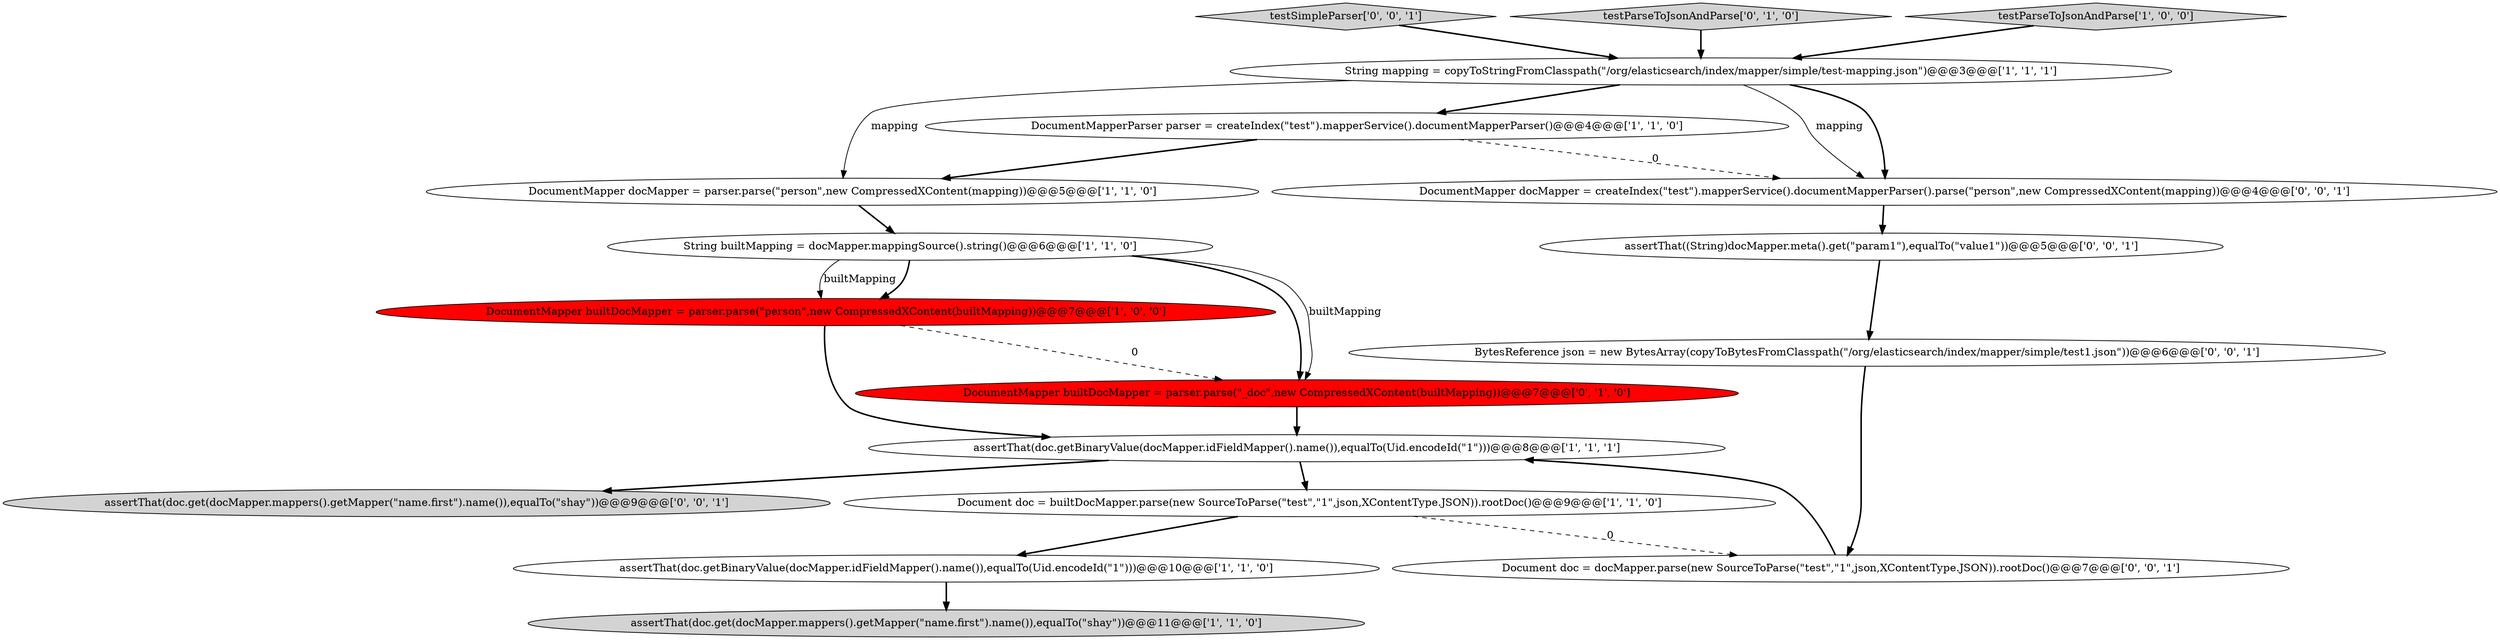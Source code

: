 digraph {
1 [style = filled, label = "DocumentMapper docMapper = parser.parse(\"person\",new CompressedXContent(mapping))@@@5@@@['1', '1', '0']", fillcolor = white, shape = ellipse image = "AAA0AAABBB1BBB"];
14 [style = filled, label = "assertThat(doc.get(docMapper.mappers().getMapper(\"name.first\").name()),equalTo(\"shay\"))@@@9@@@['0', '0', '1']", fillcolor = lightgray, shape = ellipse image = "AAA0AAABBB3BBB"];
16 [style = filled, label = "DocumentMapper docMapper = createIndex(\"test\").mapperService().documentMapperParser().parse(\"person\",new CompressedXContent(mapping))@@@4@@@['0', '0', '1']", fillcolor = white, shape = ellipse image = "AAA0AAABBB3BBB"];
4 [style = filled, label = "DocumentMapperParser parser = createIndex(\"test\").mapperService().documentMapperParser()@@@4@@@['1', '1', '0']", fillcolor = white, shape = ellipse image = "AAA0AAABBB1BBB"];
2 [style = filled, label = "assertThat(doc.get(docMapper.mappers().getMapper(\"name.first\").name()),equalTo(\"shay\"))@@@11@@@['1', '1', '0']", fillcolor = lightgray, shape = ellipse image = "AAA0AAABBB1BBB"];
17 [style = filled, label = "assertThat((String)docMapper.meta().get(\"param1\"),equalTo(\"value1\"))@@@5@@@['0', '0', '1']", fillcolor = white, shape = ellipse image = "AAA0AAABBB3BBB"];
0 [style = filled, label = "String mapping = copyToStringFromClasspath(\"/org/elasticsearch/index/mapper/simple/test-mapping.json\")@@@3@@@['1', '1', '1']", fillcolor = white, shape = ellipse image = "AAA0AAABBB1BBB"];
3 [style = filled, label = "Document doc = builtDocMapper.parse(new SourceToParse(\"test\",\"1\",json,XContentType.JSON)).rootDoc()@@@9@@@['1', '1', '0']", fillcolor = white, shape = ellipse image = "AAA0AAABBB1BBB"];
7 [style = filled, label = "assertThat(doc.getBinaryValue(docMapper.idFieldMapper().name()),equalTo(Uid.encodeId(\"1\")))@@@8@@@['1', '1', '1']", fillcolor = white, shape = ellipse image = "AAA0AAABBB1BBB"];
13 [style = filled, label = "testSimpleParser['0', '0', '1']", fillcolor = lightgray, shape = diamond image = "AAA0AAABBB3BBB"];
15 [style = filled, label = "BytesReference json = new BytesArray(copyToBytesFromClasspath(\"/org/elasticsearch/index/mapper/simple/test1.json\"))@@@6@@@['0', '0', '1']", fillcolor = white, shape = ellipse image = "AAA0AAABBB3BBB"];
11 [style = filled, label = "testParseToJsonAndParse['0', '1', '0']", fillcolor = lightgray, shape = diamond image = "AAA0AAABBB2BBB"];
12 [style = filled, label = "Document doc = docMapper.parse(new SourceToParse(\"test\",\"1\",json,XContentType.JSON)).rootDoc()@@@7@@@['0', '0', '1']", fillcolor = white, shape = ellipse image = "AAA0AAABBB3BBB"];
6 [style = filled, label = "testParseToJsonAndParse['1', '0', '0']", fillcolor = lightgray, shape = diamond image = "AAA0AAABBB1BBB"];
10 [style = filled, label = "DocumentMapper builtDocMapper = parser.parse(\"_doc\",new CompressedXContent(builtMapping))@@@7@@@['0', '1', '0']", fillcolor = red, shape = ellipse image = "AAA1AAABBB2BBB"];
8 [style = filled, label = "assertThat(doc.getBinaryValue(docMapper.idFieldMapper().name()),equalTo(Uid.encodeId(\"1\")))@@@10@@@['1', '1', '0']", fillcolor = white, shape = ellipse image = "AAA0AAABBB1BBB"];
5 [style = filled, label = "DocumentMapper builtDocMapper = parser.parse(\"person\",new CompressedXContent(builtMapping))@@@7@@@['1', '0', '0']", fillcolor = red, shape = ellipse image = "AAA1AAABBB1BBB"];
9 [style = filled, label = "String builtMapping = docMapper.mappingSource().string()@@@6@@@['1', '1', '0']", fillcolor = white, shape = ellipse image = "AAA0AAABBB1BBB"];
0->16 [style = bold, label=""];
4->16 [style = dashed, label="0"];
0->16 [style = solid, label="mapping"];
6->0 [style = bold, label=""];
16->17 [style = bold, label=""];
9->10 [style = bold, label=""];
10->7 [style = bold, label=""];
12->7 [style = bold, label=""];
7->3 [style = bold, label=""];
1->9 [style = bold, label=""];
7->14 [style = bold, label=""];
0->1 [style = solid, label="mapping"];
11->0 [style = bold, label=""];
3->12 [style = dashed, label="0"];
8->2 [style = bold, label=""];
5->10 [style = dashed, label="0"];
0->4 [style = bold, label=""];
3->8 [style = bold, label=""];
17->15 [style = bold, label=""];
9->5 [style = bold, label=""];
5->7 [style = bold, label=""];
4->1 [style = bold, label=""];
15->12 [style = bold, label=""];
9->10 [style = solid, label="builtMapping"];
9->5 [style = solid, label="builtMapping"];
13->0 [style = bold, label=""];
}
